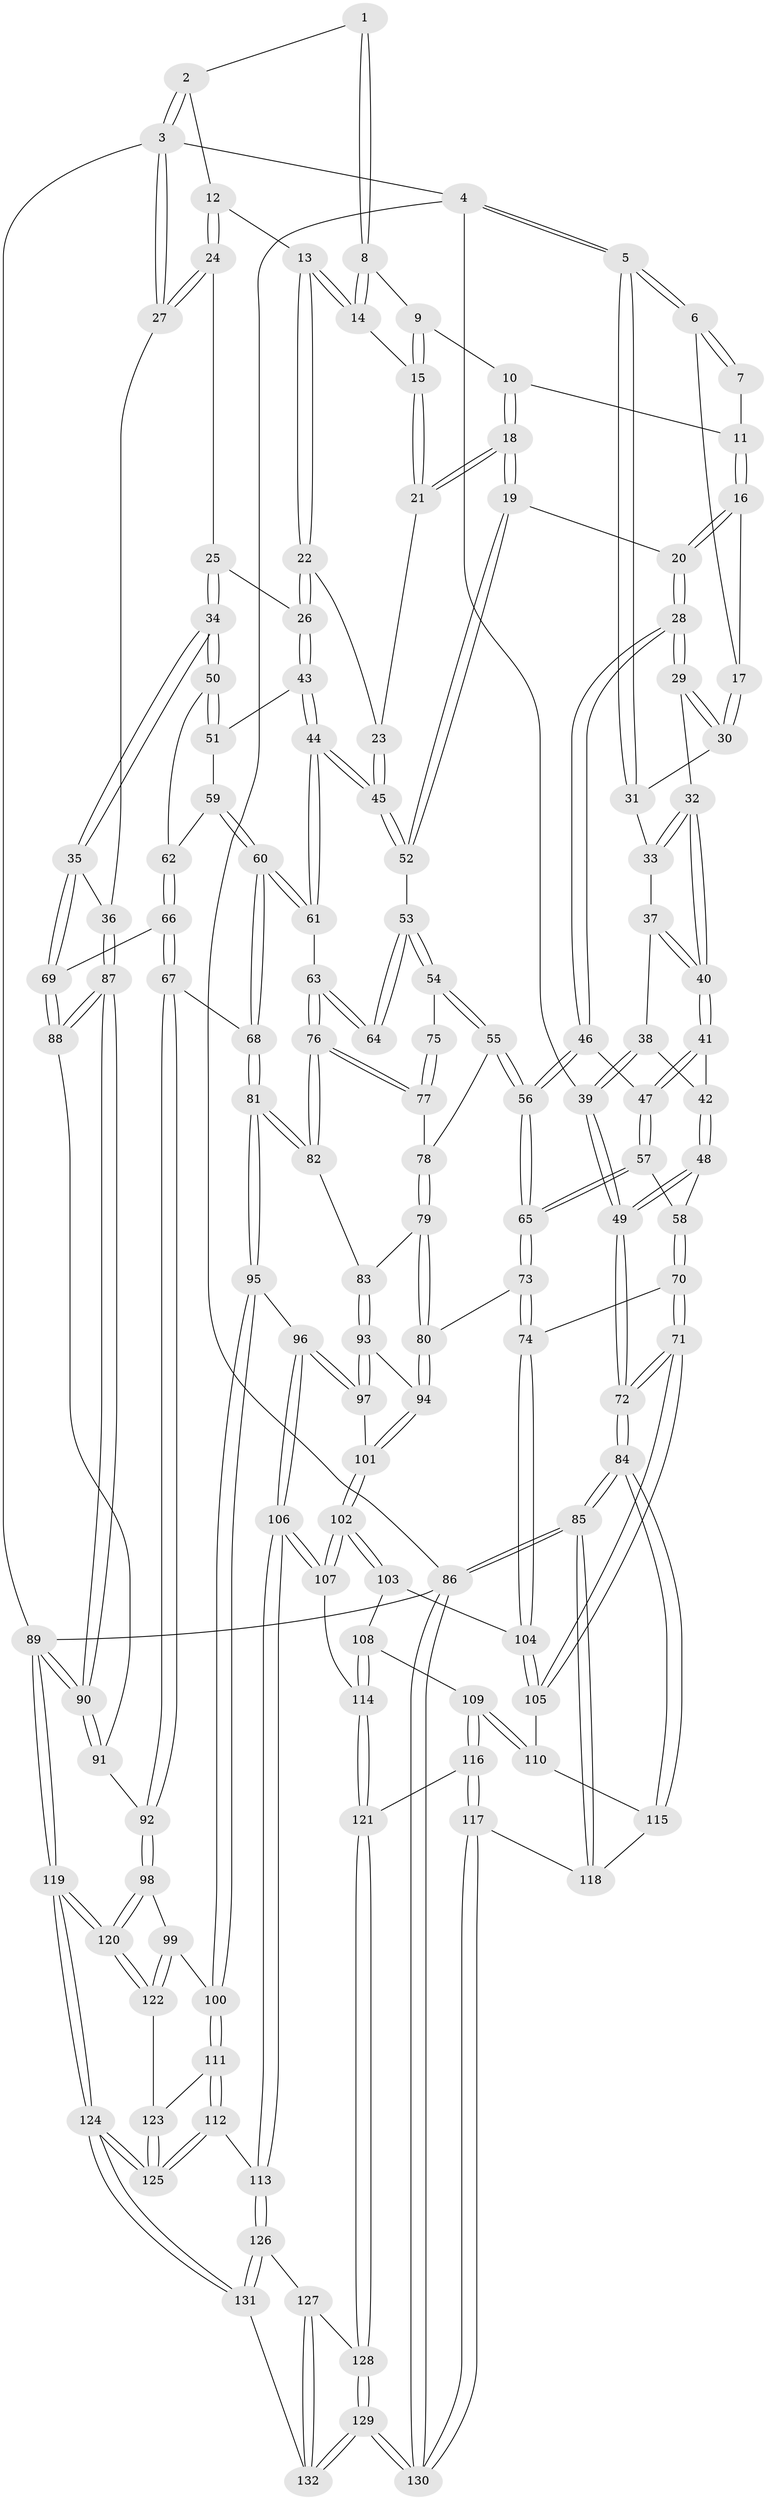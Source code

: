 // Generated by graph-tools (version 1.1) at 2025/03/03/09/25 03:03:11]
// undirected, 132 vertices, 327 edges
graph export_dot {
graph [start="1"]
  node [color=gray90,style=filled];
  1 [pos="+0.5926963941838758+0"];
  2 [pos="+0.6872163998857849+0"];
  3 [pos="+1+0"];
  4 [pos="+0+0"];
  5 [pos="+0+0"];
  6 [pos="+0+0"];
  7 [pos="+0.33513489883793796+0"];
  8 [pos="+0.590355027156475+0"];
  9 [pos="+0.5540971805795788+0"];
  10 [pos="+0.47730650375195177+0.044547348439954"];
  11 [pos="+0.34965928146448894+0"];
  12 [pos="+0.7236898850523975+0.06751271358067454"];
  13 [pos="+0.6493248152877149+0.08462324202853369"];
  14 [pos="+0.6336503443393356+0.07505484475976455"];
  15 [pos="+0.5744646244268203+0.06952497164782505"];
  16 [pos="+0.3280045831405958+0.08495484293956534"];
  17 [pos="+0.23180251210810895+0.07373914254082413"];
  18 [pos="+0.47897243996702304+0.19525558916150992"];
  19 [pos="+0.46091055909283646+0.20429760307027828"];
  20 [pos="+0.37593441970969954+0.18921317516426056"];
  21 [pos="+0.4963875498191801+0.1935251906308744"];
  22 [pos="+0.595278535117088+0.21014596997718368"];
  23 [pos="+0.5655619889463054+0.208898398550266"];
  24 [pos="+0.7386618148892324+0.08610942732934168"];
  25 [pos="+0.7553875882274234+0.1294700887424014"];
  26 [pos="+0.6384991516029163+0.22546157036288433"];
  27 [pos="+1+0"];
  28 [pos="+0.25759947795339394+0.2698926454968017"];
  29 [pos="+0.18447286523396134+0.22185578096389472"];
  30 [pos="+0.1817224171224938+0.14959276611393799"];
  31 [pos="+0+0"];
  32 [pos="+0.1597842013293142+0.2235970102225239"];
  33 [pos="+0.10577758438651766+0.21915879340199737"];
  34 [pos="+0.9709196672403191+0.24476048398634687"];
  35 [pos="+1+0.23886801583802109"];
  36 [pos="+1+0.1912230171840556"];
  37 [pos="+0.08503724835364042+0.23441974750542457"];
  38 [pos="+0.05486418699481675+0.25183333623364224"];
  39 [pos="+0+0.1990876179600941"];
  40 [pos="+0.10654378211482672+0.32701750585943024"];
  41 [pos="+0.10501956672003365+0.33338297726907756"];
  42 [pos="+0.05523540438279594+0.2873068743660382"];
  43 [pos="+0.6772236998579263+0.27992691032238937"];
  44 [pos="+0.5945986281695096+0.3975044911489346"];
  45 [pos="+0.5846715729406994+0.38315166899761766"];
  46 [pos="+0.25225811720959934+0.3281229851858647"];
  47 [pos="+0.11624633571446012+0.3794729597742875"];
  48 [pos="+0.032424761474187644+0.3389057826837026"];
  49 [pos="+0+0.33956655064150304"];
  50 [pos="+0.8749712993676992+0.2904774416943453"];
  51 [pos="+0.7343985063943145+0.3076067084102652"];
  52 [pos="+0.4647231758786318+0.29128920665947294"];
  53 [pos="+0.44827812345476636+0.3487064704257227"];
  54 [pos="+0.3861081717208712+0.41290649111479616"];
  55 [pos="+0.3707844321476594+0.4208023866486745"];
  56 [pos="+0.2956644163722124+0.4236169624665625"];
  57 [pos="+0.09992366808859725+0.3965870356438647"];
  58 [pos="+0.09342482042181129+0.3984641072319425"];
  59 [pos="+0.7164291707355993+0.37340030325257123"];
  60 [pos="+0.6661269645892163+0.5010536179810702"];
  61 [pos="+0.5957947456875485+0.43221042635550605"];
  62 [pos="+0.8009411996211875+0.42260825220390574"];
  63 [pos="+0.541893820334882+0.4375152898462928"];
  64 [pos="+0.5271609607570105+0.4325093660287459"];
  65 [pos="+0.23866019313434675+0.5590891930361005"];
  66 [pos="+0.7679253486696086+0.5003750750575061"];
  67 [pos="+0.6931302758274452+0.5484874716167062"];
  68 [pos="+0.686842098206407+0.5461340011746564"];
  69 [pos="+0.9138872681611954+0.49314461007457233"];
  70 [pos="+0+0.5377741135912518"];
  71 [pos="+0+0.5712578598620924"];
  72 [pos="+0+0.5719470744247024"];
  73 [pos="+0.23601520612620386+0.578820152322273"];
  74 [pos="+0.21580711978557046+0.5948372060879629"];
  75 [pos="+0.46873570260762254+0.4509590819551396"];
  76 [pos="+0.48042167290278626+0.5360448657763303"];
  77 [pos="+0.4602506532655381+0.5074198483906601"];
  78 [pos="+0.40964498733896904+0.48309842175722795"];
  79 [pos="+0.3836077700385644+0.5859009554065484"];
  80 [pos="+0.2971122955399202+0.5993418381818847"];
  81 [pos="+0.5830644466314274+0.605869438845629"];
  82 [pos="+0.48584720470123305+0.5769884948843005"];
  83 [pos="+0.44841229933012183+0.5938553763720732"];
  84 [pos="+0+0.7245623506028773"];
  85 [pos="+0+0.948895113801129"];
  86 [pos="+0+1"];
  87 [pos="+1+0.6702520026782762"];
  88 [pos="+0.9442423902088155+0.6430164372167021"];
  89 [pos="+1+1"];
  90 [pos="+1+1"];
  91 [pos="+0.8484649942530086+0.6939520908034886"];
  92 [pos="+0.8040425601168184+0.7034982085272896"];
  93 [pos="+0.447574414331864+0.6123643490583549"];
  94 [pos="+0.37041918537237484+0.7099136351819686"];
  95 [pos="+0.557247320897796+0.7166282322750319"];
  96 [pos="+0.485924951930601+0.7406292398899712"];
  97 [pos="+0.45053234613865034+0.7166393049148927"];
  98 [pos="+0.7891220826679025+0.7358068181906039"];
  99 [pos="+0.6626923799289517+0.7915234903137355"];
  100 [pos="+0.5992168070800702+0.7622833718356499"];
  101 [pos="+0.37485877741046414+0.7178647946453754"];
  102 [pos="+0.34727867983078775+0.777346389056296"];
  103 [pos="+0.2644845972153069+0.7564052326492545"];
  104 [pos="+0.19867634334264034+0.6637155278241802"];
  105 [pos="+0.13390330432464473+0.7378357700392134"];
  106 [pos="+0.45013044272428315+0.8704788734262638"];
  107 [pos="+0.3484538305368901+0.7811136076019887"];
  108 [pos="+0.2554704407902166+0.7878453201810903"];
  109 [pos="+0.19404393001564207+0.8251194682569681"];
  110 [pos="+0.13293986517067816+0.7413574350457266"];
  111 [pos="+0.5190467635957632+0.8726967147262449"];
  112 [pos="+0.4883289668365049+0.8867808152275649"];
  113 [pos="+0.4518713776655357+0.8777834194481625"];
  114 [pos="+0.2803039715777266+0.8821966849231135"];
  115 [pos="+0.10273111605490104+0.7774245105105269"];
  116 [pos="+0.20422533586498906+0.891134862180187"];
  117 [pos="+0.13342472764856522+0.9280552159343703"];
  118 [pos="+0.06971034965487102+0.8843011081100378"];
  119 [pos="+0.957541867942856+1"];
  120 [pos="+0.8757379610848923+1"];
  121 [pos="+0.2762409923295338+0.8997108395428327"];
  122 [pos="+0.6552258010156121+0.826833120797302"];
  123 [pos="+0.6266468777780098+0.8727176583325047"];
  124 [pos="+0.728536328016571+1"];
  125 [pos="+0.6487080416768605+1"];
  126 [pos="+0.4312919975280051+0.8996511429322718"];
  127 [pos="+0.3853212420029307+0.914715992858391"];
  128 [pos="+0.28411973275869523+0.9080332059287933"];
  129 [pos="+0.2531103788839645+1"];
  130 [pos="+0.16140213978521542+1"];
  131 [pos="+0.4681938793291204+1"];
  132 [pos="+0.2877476667753691+1"];
  1 -- 2;
  1 -- 8;
  1 -- 8;
  2 -- 3;
  2 -- 3;
  2 -- 12;
  3 -- 4;
  3 -- 27;
  3 -- 27;
  3 -- 89;
  4 -- 5;
  4 -- 5;
  4 -- 39;
  4 -- 86;
  5 -- 6;
  5 -- 6;
  5 -- 31;
  5 -- 31;
  6 -- 7;
  6 -- 7;
  6 -- 17;
  7 -- 11;
  8 -- 9;
  8 -- 14;
  8 -- 14;
  9 -- 10;
  9 -- 15;
  9 -- 15;
  10 -- 11;
  10 -- 18;
  10 -- 18;
  11 -- 16;
  11 -- 16;
  12 -- 13;
  12 -- 24;
  12 -- 24;
  13 -- 14;
  13 -- 14;
  13 -- 22;
  13 -- 22;
  14 -- 15;
  15 -- 21;
  15 -- 21;
  16 -- 17;
  16 -- 20;
  16 -- 20;
  17 -- 30;
  17 -- 30;
  18 -- 19;
  18 -- 19;
  18 -- 21;
  18 -- 21;
  19 -- 20;
  19 -- 52;
  19 -- 52;
  20 -- 28;
  20 -- 28;
  21 -- 23;
  22 -- 23;
  22 -- 26;
  22 -- 26;
  23 -- 45;
  23 -- 45;
  24 -- 25;
  24 -- 27;
  24 -- 27;
  25 -- 26;
  25 -- 34;
  25 -- 34;
  26 -- 43;
  26 -- 43;
  27 -- 36;
  28 -- 29;
  28 -- 29;
  28 -- 46;
  28 -- 46;
  29 -- 30;
  29 -- 30;
  29 -- 32;
  30 -- 31;
  31 -- 33;
  32 -- 33;
  32 -- 33;
  32 -- 40;
  32 -- 40;
  33 -- 37;
  34 -- 35;
  34 -- 35;
  34 -- 50;
  34 -- 50;
  35 -- 36;
  35 -- 69;
  35 -- 69;
  36 -- 87;
  36 -- 87;
  37 -- 38;
  37 -- 40;
  37 -- 40;
  38 -- 39;
  38 -- 39;
  38 -- 42;
  39 -- 49;
  39 -- 49;
  40 -- 41;
  40 -- 41;
  41 -- 42;
  41 -- 47;
  41 -- 47;
  42 -- 48;
  42 -- 48;
  43 -- 44;
  43 -- 44;
  43 -- 51;
  44 -- 45;
  44 -- 45;
  44 -- 61;
  44 -- 61;
  45 -- 52;
  45 -- 52;
  46 -- 47;
  46 -- 56;
  46 -- 56;
  47 -- 57;
  47 -- 57;
  48 -- 49;
  48 -- 49;
  48 -- 58;
  49 -- 72;
  49 -- 72;
  50 -- 51;
  50 -- 51;
  50 -- 62;
  51 -- 59;
  52 -- 53;
  53 -- 54;
  53 -- 54;
  53 -- 64;
  53 -- 64;
  54 -- 55;
  54 -- 55;
  54 -- 75;
  55 -- 56;
  55 -- 56;
  55 -- 78;
  56 -- 65;
  56 -- 65;
  57 -- 58;
  57 -- 65;
  57 -- 65;
  58 -- 70;
  58 -- 70;
  59 -- 60;
  59 -- 60;
  59 -- 62;
  60 -- 61;
  60 -- 61;
  60 -- 68;
  60 -- 68;
  61 -- 63;
  62 -- 66;
  62 -- 66;
  63 -- 64;
  63 -- 64;
  63 -- 76;
  63 -- 76;
  65 -- 73;
  65 -- 73;
  66 -- 67;
  66 -- 67;
  66 -- 69;
  67 -- 68;
  67 -- 92;
  67 -- 92;
  68 -- 81;
  68 -- 81;
  69 -- 88;
  69 -- 88;
  70 -- 71;
  70 -- 71;
  70 -- 74;
  71 -- 72;
  71 -- 72;
  71 -- 105;
  71 -- 105;
  72 -- 84;
  72 -- 84;
  73 -- 74;
  73 -- 74;
  73 -- 80;
  74 -- 104;
  74 -- 104;
  75 -- 77;
  75 -- 77;
  76 -- 77;
  76 -- 77;
  76 -- 82;
  76 -- 82;
  77 -- 78;
  78 -- 79;
  78 -- 79;
  79 -- 80;
  79 -- 80;
  79 -- 83;
  80 -- 94;
  80 -- 94;
  81 -- 82;
  81 -- 82;
  81 -- 95;
  81 -- 95;
  82 -- 83;
  83 -- 93;
  83 -- 93;
  84 -- 85;
  84 -- 85;
  84 -- 115;
  84 -- 115;
  85 -- 86;
  85 -- 86;
  85 -- 118;
  85 -- 118;
  86 -- 130;
  86 -- 130;
  86 -- 89;
  87 -- 88;
  87 -- 88;
  87 -- 90;
  87 -- 90;
  88 -- 91;
  89 -- 90;
  89 -- 90;
  89 -- 119;
  89 -- 119;
  90 -- 91;
  90 -- 91;
  91 -- 92;
  92 -- 98;
  92 -- 98;
  93 -- 94;
  93 -- 97;
  93 -- 97;
  94 -- 101;
  94 -- 101;
  95 -- 96;
  95 -- 100;
  95 -- 100;
  96 -- 97;
  96 -- 97;
  96 -- 106;
  96 -- 106;
  97 -- 101;
  98 -- 99;
  98 -- 120;
  98 -- 120;
  99 -- 100;
  99 -- 122;
  99 -- 122;
  100 -- 111;
  100 -- 111;
  101 -- 102;
  101 -- 102;
  102 -- 103;
  102 -- 103;
  102 -- 107;
  102 -- 107;
  103 -- 104;
  103 -- 108;
  104 -- 105;
  104 -- 105;
  105 -- 110;
  106 -- 107;
  106 -- 107;
  106 -- 113;
  106 -- 113;
  107 -- 114;
  108 -- 109;
  108 -- 114;
  108 -- 114;
  109 -- 110;
  109 -- 110;
  109 -- 116;
  109 -- 116;
  110 -- 115;
  111 -- 112;
  111 -- 112;
  111 -- 123;
  112 -- 113;
  112 -- 125;
  112 -- 125;
  113 -- 126;
  113 -- 126;
  114 -- 121;
  114 -- 121;
  115 -- 118;
  116 -- 117;
  116 -- 117;
  116 -- 121;
  117 -- 118;
  117 -- 130;
  117 -- 130;
  119 -- 120;
  119 -- 120;
  119 -- 124;
  119 -- 124;
  120 -- 122;
  120 -- 122;
  121 -- 128;
  121 -- 128;
  122 -- 123;
  123 -- 125;
  123 -- 125;
  124 -- 125;
  124 -- 125;
  124 -- 131;
  124 -- 131;
  126 -- 127;
  126 -- 131;
  126 -- 131;
  127 -- 128;
  127 -- 132;
  127 -- 132;
  128 -- 129;
  128 -- 129;
  129 -- 130;
  129 -- 130;
  129 -- 132;
  129 -- 132;
  131 -- 132;
}
